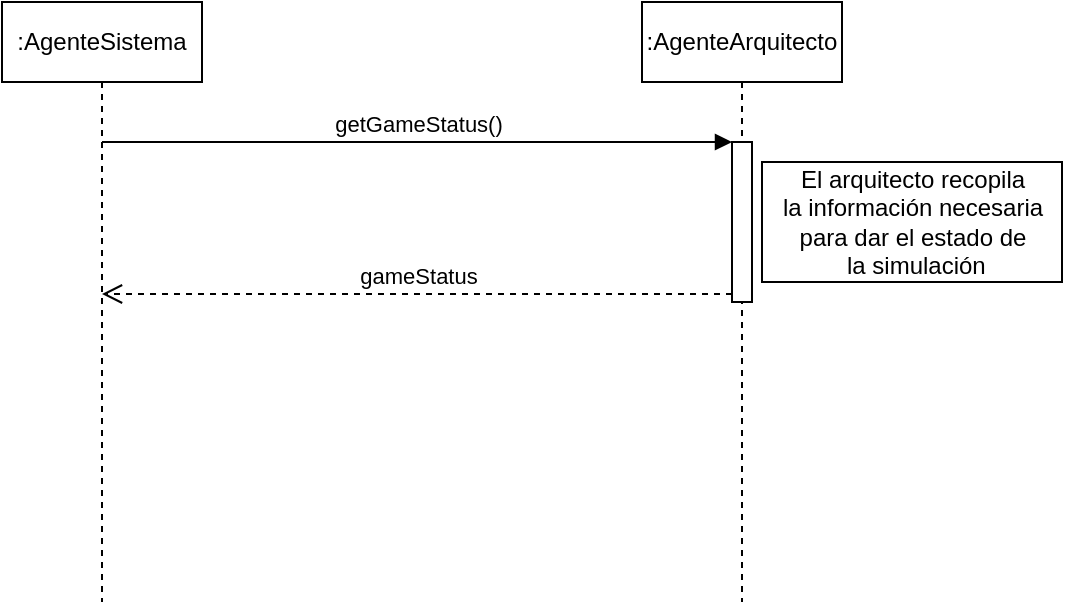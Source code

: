 <mxfile version="13.9.5" type="device"><diagram id="CsPzy7CgrCT0sLcp2ryr" name="Página-1"><mxGraphModel dx="946" dy="672" grid="1" gridSize="10" guides="1" tooltips="1" connect="1" arrows="1" fold="1" page="1" pageScale="1" pageWidth="827" pageHeight="1169" math="0" shadow="0"><root><mxCell id="0"/><mxCell id="1" parent="0"/><mxCell id="EQyScgxLNHpjLKHCtxJV-1" value=":AgenteArquitecto" style="shape=umlLifeline;perimeter=lifelinePerimeter;whiteSpace=wrap;html=1;container=1;collapsible=0;recursiveResize=0;outlineConnect=0;" vertex="1" parent="1"><mxGeometry x="480" y="40" width="100" height="300" as="geometry"/></mxCell><mxCell id="EQyScgxLNHpjLKHCtxJV-3" value="" style="html=1;points=[];perimeter=orthogonalPerimeter;" vertex="1" parent="EQyScgxLNHpjLKHCtxJV-1"><mxGeometry x="45" y="70" width="10" height="80" as="geometry"/></mxCell><mxCell id="EQyScgxLNHpjLKHCtxJV-2" value=":AgenteSistema" style="shape=umlLifeline;perimeter=lifelinePerimeter;whiteSpace=wrap;html=1;container=1;collapsible=0;recursiveResize=0;outlineConnect=0;" vertex="1" parent="1"><mxGeometry x="160" y="40" width="100" height="300" as="geometry"/></mxCell><mxCell id="EQyScgxLNHpjLKHCtxJV-4" value="getGameStatus()" style="html=1;verticalAlign=bottom;endArrow=block;entryX=0;entryY=0;" edge="1" target="EQyScgxLNHpjLKHCtxJV-3" parent="1" source="EQyScgxLNHpjLKHCtxJV-2"><mxGeometry relative="1" as="geometry"><mxPoint x="455" y="110" as="sourcePoint"/></mxGeometry></mxCell><mxCell id="EQyScgxLNHpjLKHCtxJV-5" value="gameStatus" style="html=1;verticalAlign=bottom;endArrow=open;dashed=1;endSize=8;exitX=0;exitY=0.95;" edge="1" source="EQyScgxLNHpjLKHCtxJV-3" parent="1" target="EQyScgxLNHpjLKHCtxJV-2"><mxGeometry relative="1" as="geometry"><mxPoint x="455" y="186" as="targetPoint"/></mxGeometry></mxCell><mxCell id="EQyScgxLNHpjLKHCtxJV-6" value="El arquitecto recopila&lt;br&gt;la información necesaria&lt;br&gt;para dar el estado de&lt;br&gt;&amp;nbsp;la simulación" style="text;html=1;align=center;verticalAlign=middle;resizable=0;points=[];autosize=1;strokeColor=#000000;" vertex="1" parent="1"><mxGeometry x="540" y="120" width="150" height="60" as="geometry"/></mxCell></root></mxGraphModel></diagram></mxfile>